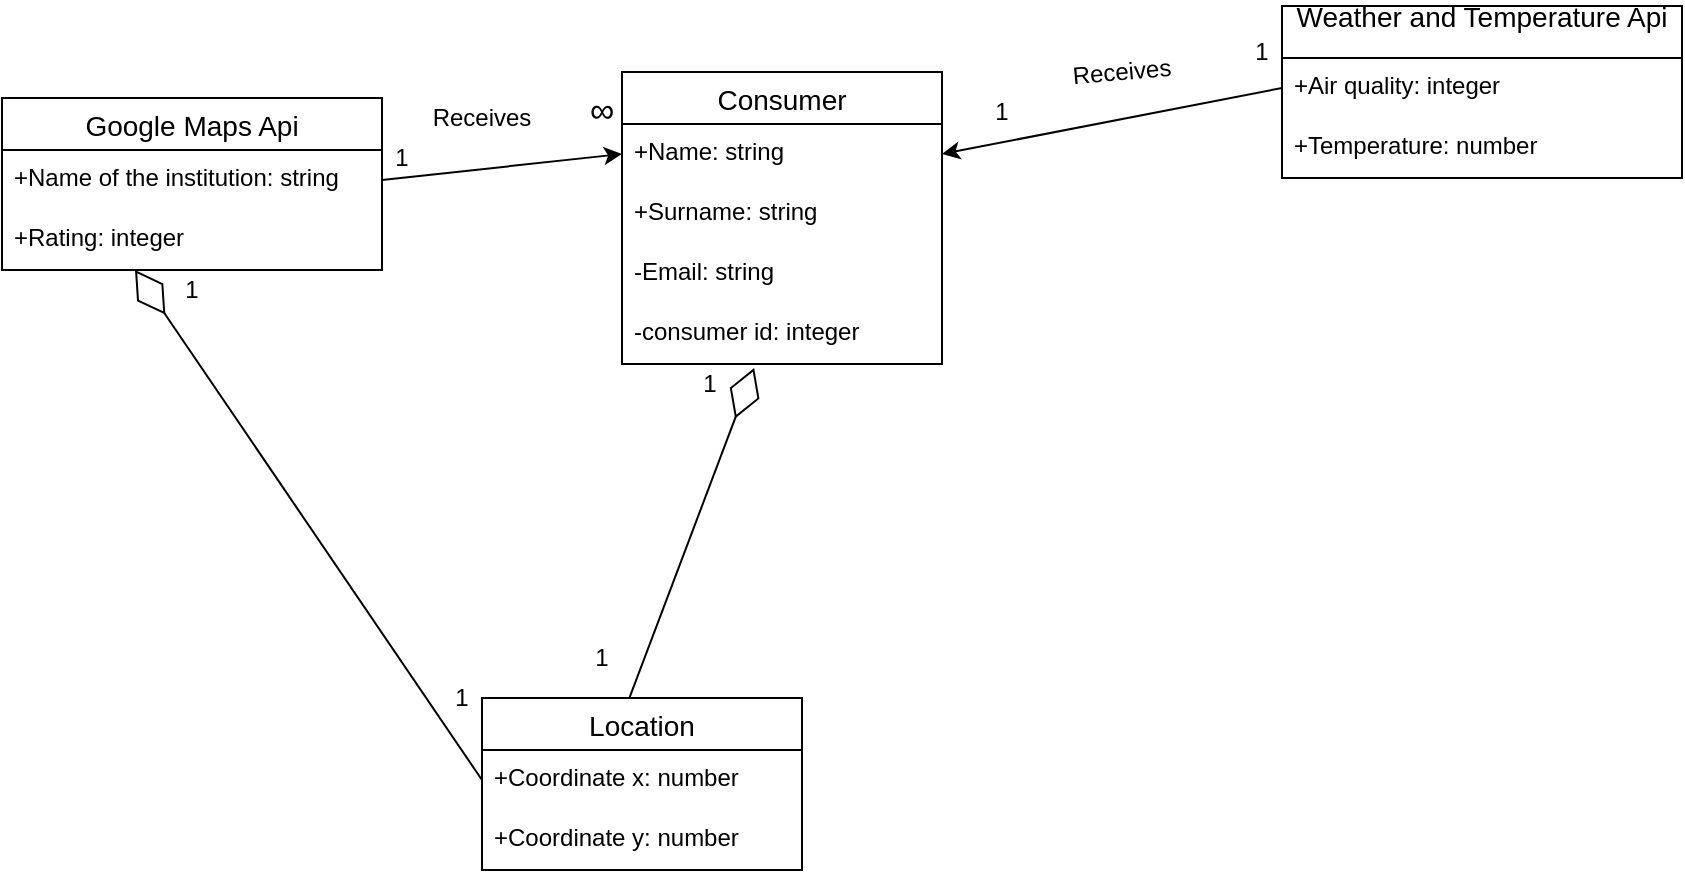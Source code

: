 <mxfile version="13.7.9" type="device"><diagram id="FvQV4TAyIELYSYCvBXfy" name="Страница 1"><mxGraphModel dx="1086" dy="966" grid="1" gridSize="10" guides="1" tooltips="1" connect="1" arrows="1" fold="1" page="1" pageScale="1" pageWidth="827" pageHeight="1169" math="0" shadow="0"><root><mxCell id="0"/><mxCell id="1" parent="0"/><mxCell id="ed3CyrRuA7IYCYrVOlcx-1" value="Google Maps Api" style="swimlane;fontStyle=0;childLayout=stackLayout;horizontal=1;startSize=26;horizontalStack=0;resizeParent=1;resizeParentMax=0;resizeLast=0;collapsible=1;marginBottom=0;align=center;fontSize=14;" parent="1" vertex="1"><mxGeometry x="80" y="340" width="190" height="86" as="geometry"/></mxCell><mxCell id="ed3CyrRuA7IYCYrVOlcx-2" value="+Name of the institution: string" style="text;strokeColor=none;fillColor=none;spacingLeft=4;spacingRight=4;overflow=hidden;rotatable=0;points=[[0,0.5],[1,0.5]];portConstraint=eastwest;fontSize=12;" parent="ed3CyrRuA7IYCYrVOlcx-1" vertex="1"><mxGeometry y="26" width="190" height="30" as="geometry"/></mxCell><mxCell id="ed3CyrRuA7IYCYrVOlcx-3" value="+Rating: integer" style="text;strokeColor=none;fillColor=none;spacingLeft=4;spacingRight=4;overflow=hidden;rotatable=0;points=[[0,0.5],[1,0.5]];portConstraint=eastwest;fontSize=12;" parent="ed3CyrRuA7IYCYrVOlcx-1" vertex="1"><mxGeometry y="56" width="190" height="30" as="geometry"/></mxCell><mxCell id="ed3CyrRuA7IYCYrVOlcx-21" value="" style="endArrow=classic;html=1;exitX=1;exitY=0.5;exitDx=0;exitDy=0;entryX=0;entryY=0.5;entryDx=0;entryDy=0;" parent="1" source="ed3CyrRuA7IYCYrVOlcx-2" target="ed3CyrRuA7IYCYrVOlcx-6" edge="1"><mxGeometry width="50" height="50" relative="1" as="geometry"><mxPoint x="390" y="510" as="sourcePoint"/><mxPoint x="440" y="460" as="targetPoint"/></mxGeometry></mxCell><mxCell id="ed3CyrRuA7IYCYrVOlcx-23" value="" style="endArrow=classic;html=1;exitX=0;exitY=0.5;exitDx=0;exitDy=0;entryX=1;entryY=0.5;entryDx=0;entryDy=0;" parent="1" source="ed3CyrRuA7IYCYrVOlcx-10" target="ed3CyrRuA7IYCYrVOlcx-6" edge="1"><mxGeometry width="50" height="50" relative="1" as="geometry"><mxPoint x="390" y="510" as="sourcePoint"/><mxPoint x="440" y="460" as="targetPoint"/></mxGeometry></mxCell><mxCell id="ed3CyrRuA7IYCYrVOlcx-25" value="Receives" style="text;html=1;strokeColor=none;fillColor=none;align=center;verticalAlign=middle;whiteSpace=wrap;rounded=0;" parent="1" vertex="1"><mxGeometry x="280" y="340" width="80" height="20" as="geometry"/></mxCell><mxCell id="ed3CyrRuA7IYCYrVOlcx-29" value="" style="endArrow=diamondThin;endFill=0;endSize=24;html=1;exitX=0.456;exitY=0.023;exitDx=0;exitDy=0;exitPerimeter=0;entryX=0.413;entryY=1.067;entryDx=0;entryDy=0;entryPerimeter=0;" parent="1" source="ed3CyrRuA7IYCYrVOlcx-13" target="0lZOVPj0VqUiSsR4swPo-5" edge="1"><mxGeometry width="160" relative="1" as="geometry"><mxPoint x="330" y="480" as="sourcePoint"/><mxPoint x="452.08" y="503.99" as="targetPoint"/></mxGeometry></mxCell><mxCell id="ed3CyrRuA7IYCYrVOlcx-32" value="" style="endArrow=diamondThin;endFill=0;endSize=24;html=1;exitX=0;exitY=0.5;exitDx=0;exitDy=0;entryX=0.35;entryY=1;entryDx=0;entryDy=0;entryPerimeter=0;" parent="1" source="ed3CyrRuA7IYCYrVOlcx-14" target="ed3CyrRuA7IYCYrVOlcx-3" edge="1"><mxGeometry width="160" relative="1" as="geometry"><mxPoint x="330" y="480" as="sourcePoint"/><mxPoint x="131.04" y="456" as="targetPoint"/></mxGeometry></mxCell><mxCell id="ed3CyrRuA7IYCYrVOlcx-33" value="1" style="text;html=1;strokeColor=none;fillColor=none;align=center;verticalAlign=middle;whiteSpace=wrap;rounded=0;" parent="1" vertex="1"><mxGeometry x="414" y="473" width="40" height="20" as="geometry"/></mxCell><mxCell id="ed3CyrRuA7IYCYrVOlcx-34" value="1" style="text;html=1;strokeColor=none;fillColor=none;align=center;verticalAlign=middle;whiteSpace=wrap;rounded=0;" parent="1" vertex="1"><mxGeometry x="290" y="630" width="40" height="20" as="geometry"/></mxCell><mxCell id="ed3CyrRuA7IYCYrVOlcx-35" value="1" style="text;html=1;strokeColor=none;fillColor=none;align=center;verticalAlign=middle;whiteSpace=wrap;rounded=0;" parent="1" vertex="1"><mxGeometry x="155" y="426" width="40" height="20" as="geometry"/></mxCell><mxCell id="9cylv14_JuQCEVsW54bz-1" value="1" style="text;html=1;strokeColor=none;fillColor=none;align=center;verticalAlign=middle;whiteSpace=wrap;rounded=0;" parent="1" vertex="1"><mxGeometry x="360" y="610" width="40" height="20" as="geometry"/></mxCell><mxCell id="9cylv14_JuQCEVsW54bz-2" value="Receives" style="text;html=1;strokeColor=none;fillColor=none;align=center;verticalAlign=middle;whiteSpace=wrap;rounded=0;rotation=-5;" parent="1" vertex="1"><mxGeometry x="600" y="317" width="80" height="20" as="geometry"/></mxCell><mxCell id="9cylv14_JuQCEVsW54bz-3" value="1" style="text;html=1;strokeColor=none;fillColor=none;align=center;verticalAlign=middle;whiteSpace=wrap;rounded=0;" parent="1" vertex="1"><mxGeometry x="260" y="360" width="40" height="20" as="geometry"/></mxCell><mxCell id="9cylv14_JuQCEVsW54bz-6" value="&lt;font style=&quot;font-size: 17px&quot;&gt;∞&lt;/font&gt;" style="text;html=1;strokeColor=none;fillColor=none;align=center;verticalAlign=middle;whiteSpace=wrap;rounded=0;" parent="1" vertex="1"><mxGeometry x="340" y="327" width="80" height="40" as="geometry"/></mxCell><mxCell id="9cylv14_JuQCEVsW54bz-7" value="1" style="text;html=1;strokeColor=none;fillColor=none;align=center;verticalAlign=middle;whiteSpace=wrap;rounded=0;" parent="1" vertex="1"><mxGeometry x="560" y="337" width="40" height="20" as="geometry"/></mxCell><mxCell id="9cylv14_JuQCEVsW54bz-8" value="1" style="text;html=1;strokeColor=none;fillColor=none;align=center;verticalAlign=middle;whiteSpace=wrap;rounded=0;" parent="1" vertex="1"><mxGeometry x="690" y="307" width="40" height="20" as="geometry"/></mxCell><mxCell id="ed3CyrRuA7IYCYrVOlcx-9" value="Weather and Temperature Api&#10;" style="swimlane;fontStyle=0;childLayout=stackLayout;horizontal=1;startSize=26;horizontalStack=0;resizeParent=1;resizeParentMax=0;resizeLast=0;collapsible=1;marginBottom=0;align=center;fontSize=14;" parent="1" vertex="1"><mxGeometry x="720" y="294" width="200" height="86" as="geometry"><mxRectangle x="590" y="340" width="130" height="40" as="alternateBounds"/></mxGeometry></mxCell><mxCell id="ed3CyrRuA7IYCYrVOlcx-10" value="+Air quality: integer" style="text;strokeColor=none;fillColor=none;spacingLeft=4;spacingRight=4;overflow=hidden;rotatable=0;points=[[0,0.5],[1,0.5]];portConstraint=eastwest;fontSize=12;" parent="ed3CyrRuA7IYCYrVOlcx-9" vertex="1"><mxGeometry y="26" width="200" height="30" as="geometry"/></mxCell><mxCell id="ed3CyrRuA7IYCYrVOlcx-11" value="+Temperature: number" style="text;strokeColor=none;fillColor=none;spacingLeft=4;spacingRight=4;overflow=hidden;rotatable=0;points=[[0,0.5],[1,0.5]];portConstraint=eastwest;fontSize=12;" parent="ed3CyrRuA7IYCYrVOlcx-9" vertex="1"><mxGeometry y="56" width="200" height="30" as="geometry"/></mxCell><mxCell id="ed3CyrRuA7IYCYrVOlcx-5" value="Consumer" style="swimlane;fontStyle=0;childLayout=stackLayout;horizontal=1;startSize=26;horizontalStack=0;resizeParent=1;resizeParentMax=0;resizeLast=0;collapsible=1;marginBottom=0;align=center;fontSize=14;" parent="1" vertex="1"><mxGeometry x="390" y="327" width="160" height="146" as="geometry"/></mxCell><mxCell id="ed3CyrRuA7IYCYrVOlcx-6" value="+Name: string" style="text;strokeColor=none;fillColor=none;spacingLeft=4;spacingRight=4;overflow=hidden;rotatable=0;points=[[0,0.5],[1,0.5]];portConstraint=eastwest;fontSize=12;" parent="ed3CyrRuA7IYCYrVOlcx-5" vertex="1"><mxGeometry y="26" width="160" height="30" as="geometry"/></mxCell><mxCell id="ed3CyrRuA7IYCYrVOlcx-7" value="+Surname: string" style="text;strokeColor=none;fillColor=none;spacingLeft=4;spacingRight=4;overflow=hidden;rotatable=0;points=[[0,0.5],[1,0.5]];portConstraint=eastwest;fontSize=12;" parent="ed3CyrRuA7IYCYrVOlcx-5" vertex="1"><mxGeometry y="56" width="160" height="30" as="geometry"/></mxCell><mxCell id="0lZOVPj0VqUiSsR4swPo-4" value="-Email: string" style="text;strokeColor=none;fillColor=none;spacingLeft=4;spacingRight=4;overflow=hidden;rotatable=0;points=[[0,0.5],[1,0.5]];portConstraint=eastwest;fontSize=12;" vertex="1" parent="ed3CyrRuA7IYCYrVOlcx-5"><mxGeometry y="86" width="160" height="30" as="geometry"/></mxCell><mxCell id="0lZOVPj0VqUiSsR4swPo-5" value="-consumer id: integer" style="text;strokeColor=none;fillColor=none;spacingLeft=4;spacingRight=4;overflow=hidden;rotatable=0;points=[[0,0.5],[1,0.5]];portConstraint=eastwest;fontSize=12;" vertex="1" parent="ed3CyrRuA7IYCYrVOlcx-5"><mxGeometry y="116" width="160" height="30" as="geometry"/></mxCell><mxCell id="ed3CyrRuA7IYCYrVOlcx-13" value="Location" style="swimlane;fontStyle=0;childLayout=stackLayout;horizontal=1;startSize=26;horizontalStack=0;resizeParent=1;resizeParentMax=0;resizeLast=0;collapsible=1;marginBottom=0;align=center;fontSize=14;" parent="1" vertex="1"><mxGeometry x="320" y="640" width="160" height="86" as="geometry"/></mxCell><mxCell id="ed3CyrRuA7IYCYrVOlcx-14" value="+Coordinate x: number" style="text;strokeColor=none;fillColor=none;spacingLeft=4;spacingRight=4;overflow=hidden;rotatable=0;points=[[0,0.5],[1,0.5]];portConstraint=eastwest;fontSize=12;" parent="ed3CyrRuA7IYCYrVOlcx-13" vertex="1"><mxGeometry y="26" width="160" height="30" as="geometry"/></mxCell><mxCell id="ed3CyrRuA7IYCYrVOlcx-15" value="+Coordinate y: number" style="text;strokeColor=none;fillColor=none;spacingLeft=4;spacingRight=4;overflow=hidden;rotatable=0;points=[[0,0.5],[1,0.5]];portConstraint=eastwest;fontSize=12;" parent="ed3CyrRuA7IYCYrVOlcx-13" vertex="1"><mxGeometry y="56" width="160" height="30" as="geometry"/></mxCell></root></mxGraphModel></diagram></mxfile>